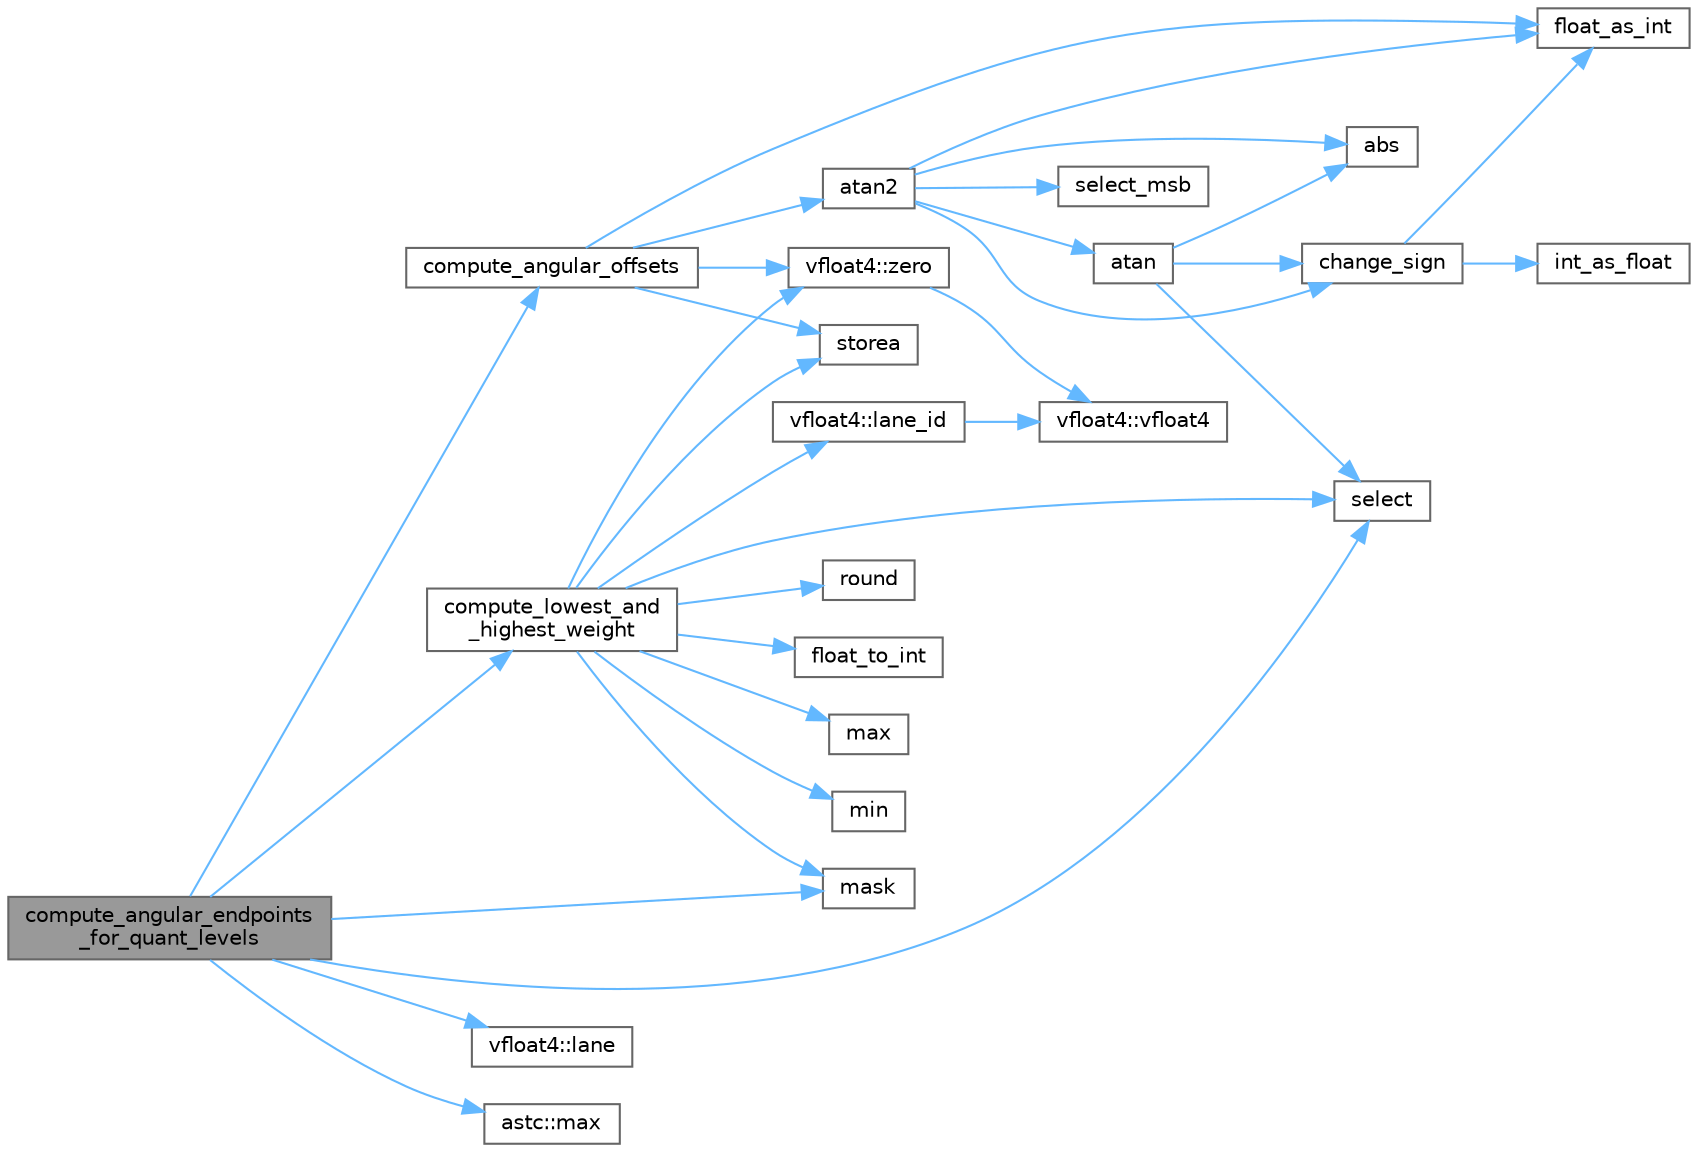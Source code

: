 digraph "compute_angular_endpoints_for_quant_levels"
{
 // LATEX_PDF_SIZE
  bgcolor="transparent";
  edge [fontname=Helvetica,fontsize=10,labelfontname=Helvetica,labelfontsize=10];
  node [fontname=Helvetica,fontsize=10,shape=box,height=0.2,width=0.4];
  rankdir="LR";
  Node1 [id="Node000001",label="compute_angular_endpoints\l_for_quant_levels",height=0.2,width=0.4,color="gray40", fillcolor="grey60", style="filled", fontcolor="black",tooltip="The main function for the angular algorithm."];
  Node1 -> Node2 [id="edge32_Node000001_Node000002",color="steelblue1",style="solid",tooltip=" "];
  Node2 [id="Node000002",label="compute_angular_offsets",height=0.2,width=0.4,color="grey40", fillcolor="white", style="filled",URL="$astcenc__weight__align_8cpp.html#a54fb7b3aab0c6f60a65ce3dd07b088da",tooltip="Compute the angular alignment factors and offsets."];
  Node2 -> Node3 [id="edge33_Node000002_Node000003",color="steelblue1",style="solid",tooltip=" "];
  Node3 [id="Node000003",label="atan2",height=0.2,width=0.4,color="grey40", fillcolor="white", style="filled",URL="$astcenc__vecmathlib_8h.html#a0d4a4b324b23d5b82c16b03e83a2d056",tooltip="Return fast, but approximate, vector atan2(x, y)."];
  Node3 -> Node4 [id="edge34_Node000003_Node000004",color="steelblue1",style="solid",tooltip=" "];
  Node4 [id="Node000004",label="abs",height=0.2,width=0.4,color="grey40", fillcolor="white", style="filled",URL="$astcenc__vecmathlib__avx2__8_8h.html#aeac50750508168aeab5115733d3ee63c",tooltip="Return the absolute value of the float vector."];
  Node3 -> Node5 [id="edge35_Node000003_Node000005",color="steelblue1",style="solid",tooltip=" "];
  Node5 [id="Node000005",label="atan",height=0.2,width=0.4,color="grey40", fillcolor="white", style="filled",URL="$astcenc__vecmathlib_8h.html#a57f123f6c9bc31cdb2da321b778954a2",tooltip="Return fast, but approximate, vector atan(x)."];
  Node5 -> Node4 [id="edge36_Node000005_Node000004",color="steelblue1",style="solid",tooltip=" "];
  Node5 -> Node6 [id="edge37_Node000005_Node000006",color="steelblue1",style="solid",tooltip=" "];
  Node6 [id="Node000006",label="change_sign",height=0.2,width=0.4,color="grey40", fillcolor="white", style="filled",URL="$astcenc__vecmathlib_8h.html#aa88e9d6b0f056012a4fc61c558f99c2e",tooltip="Return a with lanes negated if the b lane is negative."];
  Node6 -> Node7 [id="edge38_Node000006_Node000007",color="steelblue1",style="solid",tooltip=" "];
  Node7 [id="Node000007",label="float_as_int",height=0.2,width=0.4,color="grey40", fillcolor="white", style="filled",URL="$astcenc__vecmathlib__avx2__8_8h.html#a5c2db475754d8da42d9b685a45c48ab8",tooltip="Return a float value as an integer bit pattern (i.e. no conversion)."];
  Node6 -> Node8 [id="edge39_Node000006_Node000008",color="steelblue1",style="solid",tooltip=" "];
  Node8 [id="Node000008",label="int_as_float",height=0.2,width=0.4,color="grey40", fillcolor="white", style="filled",URL="$astcenc__vecmathlib__avx2__8_8h.html#ac584d4929db078403c58549bafd3c1cd",tooltip="Return a integer value as a float bit pattern (i.e. no conversion)."];
  Node5 -> Node9 [id="edge40_Node000005_Node000009",color="steelblue1",style="solid",tooltip=" "];
  Node9 [id="Node000009",label="select",height=0.2,width=0.4,color="grey40", fillcolor="white", style="filled",URL="$astcenc__vecmathlib__avx2__8_8h.html#a844ab5b69b84569f033be33bf5fb9fbc",tooltip="Return lanes from b if cond is set, else a."];
  Node3 -> Node6 [id="edge41_Node000003_Node000006",color="steelblue1",style="solid",tooltip=" "];
  Node3 -> Node7 [id="edge42_Node000003_Node000007",color="steelblue1",style="solid",tooltip=" "];
  Node3 -> Node10 [id="edge43_Node000003_Node000010",color="steelblue1",style="solid",tooltip=" "];
  Node10 [id="Node000010",label="select_msb",height=0.2,width=0.4,color="grey40", fillcolor="white", style="filled",URL="$astcenc__vecmathlib__avx2__8_8h.html#a0c89452ffbab98a181c44460db41cae8",tooltip="Return lanes from b if MSB of cond is set, else a."];
  Node2 -> Node7 [id="edge44_Node000002_Node000007",color="steelblue1",style="solid",tooltip=" "];
  Node2 -> Node11 [id="edge45_Node000002_Node000011",color="steelblue1",style="solid",tooltip=" "];
  Node11 [id="Node000011",label="storea",height=0.2,width=0.4,color="grey40", fillcolor="white", style="filled",URL="$astcenc__vecmathlib__avx2__8_8h.html#ad4c0a7bde35d6fe9c54531e1e0652f4a",tooltip="Store a vector to a 16B aligned memory address."];
  Node2 -> Node12 [id="edge46_Node000002_Node000012",color="steelblue1",style="solid",tooltip=" "];
  Node12 [id="Node000012",label="vfloat4::zero",height=0.2,width=0.4,color="grey40", fillcolor="white", style="filled",URL="$structvfloat4.html#a04b5f338012dab6be0b2bd7910fcbcae",tooltip="Factory that returns a vector of zeros."];
  Node12 -> Node13 [id="edge47_Node000012_Node000013",color="steelblue1",style="solid",tooltip=" "];
  Node13 [id="Node000013",label="vfloat4::vfloat4",height=0.2,width=0.4,color="grey40", fillcolor="white", style="filled",URL="$structvfloat4.html#a9df51cb30b68d6d51ca607e64aa1ebf0",tooltip="Construct from zero-initialized value."];
  Node1 -> Node14 [id="edge48_Node000001_Node000014",color="steelblue1",style="solid",tooltip=" "];
  Node14 [id="Node000014",label="compute_lowest_and\l_highest_weight",height=0.2,width=0.4,color="grey40", fillcolor="white", style="filled",URL="$astcenc__weight__align_8cpp.html#a32b24429143eb7c5b7050885943aad1b",tooltip="For a given step size compute the lowest and highest weight."];
  Node14 -> Node15 [id="edge49_Node000014_Node000015",color="steelblue1",style="solid",tooltip=" "];
  Node15 [id="Node000015",label="float_to_int",height=0.2,width=0.4,color="grey40", fillcolor="white", style="filled",URL="$astcenc__vecmathlib__avx2__8_8h.html#afdaab5e0b4a39a5dd28fb5b40642e57d",tooltip="Return a integer value for a float vector, using truncation."];
  Node14 -> Node16 [id="edge50_Node000014_Node000016",color="steelblue1",style="solid",tooltip=" "];
  Node16 [id="Node000016",label="vfloat4::lane_id",height=0.2,width=0.4,color="grey40", fillcolor="white", style="filled",URL="$structvfloat4.html#a13edfd5bac159c8a65e10a3bd9355b4d",tooltip="Factory that returns a vector containing the lane IDs."];
  Node16 -> Node13 [id="edge51_Node000016_Node000013",color="steelblue1",style="solid",tooltip=" "];
  Node14 -> Node17 [id="edge52_Node000014_Node000017",color="steelblue1",style="solid",tooltip=" "];
  Node17 [id="Node000017",label="mask",height=0.2,width=0.4,color="grey40", fillcolor="white", style="filled",URL="$astcenc__vecmathlib__avx2__8_8h.html#ad922a3ed6098767968916265154b6f82",tooltip="Return a 8-bit mask code indicating mask status."];
  Node14 -> Node18 [id="edge53_Node000014_Node000018",color="steelblue1",style="solid",tooltip=" "];
  Node18 [id="Node000018",label="max",height=0.2,width=0.4,color="grey40", fillcolor="white", style="filled",URL="$astcenc__vecmathlib__avx2__8_8h.html#aa162915c044e97cc1f6d630338761fd3",tooltip="Return the max vector of two vectors."];
  Node14 -> Node19 [id="edge54_Node000014_Node000019",color="steelblue1",style="solid",tooltip=" "];
  Node19 [id="Node000019",label="min",height=0.2,width=0.4,color="grey40", fillcolor="white", style="filled",URL="$astcenc__vecmathlib__avx2__8_8h.html#a165b3db4e7ced1551e1880a01a01150b",tooltip="Return the min vector of two vectors."];
  Node14 -> Node20 [id="edge55_Node000014_Node000020",color="steelblue1",style="solid",tooltip=" "];
  Node20 [id="Node000020",label="round",height=0.2,width=0.4,color="grey40", fillcolor="white", style="filled",URL="$astcenc__vecmathlib__avx2__8_8h.html#a0cc9d8a88b3c39b3ea66e52d515ac661",tooltip="Return a float rounded to the nearest integer value."];
  Node14 -> Node9 [id="edge56_Node000014_Node000009",color="steelblue1",style="solid",tooltip=" "];
  Node14 -> Node11 [id="edge57_Node000014_Node000011",color="steelblue1",style="solid",tooltip=" "];
  Node14 -> Node12 [id="edge58_Node000014_Node000012",color="steelblue1",style="solid",tooltip=" "];
  Node1 -> Node21 [id="edge59_Node000001_Node000021",color="steelblue1",style="solid",tooltip=" "];
  Node21 [id="Node000021",label="vfloat4::lane",height=0.2,width=0.4,color="grey40", fillcolor="white", style="filled",URL="$structvfloat4.html#a04462a7815432c6bc3ce1b5e5d11e4fc",tooltip="Get the scalar value of a single lane."];
  Node1 -> Node17 [id="edge60_Node000001_Node000017",color="steelblue1",style="solid",tooltip=" "];
  Node1 -> Node22 [id="edge61_Node000001_Node000022",color="steelblue1",style="solid",tooltip=" "];
  Node22 [id="Node000022",label="astc::max",height=0.2,width=0.4,color="grey40", fillcolor="white", style="filled",URL="$namespaceastc.html#a83a55552d03399cdff6cf2fed8312c9f",tooltip="Return the maximum of two values."];
  Node1 -> Node9 [id="edge62_Node000001_Node000009",color="steelblue1",style="solid",tooltip=" "];
}
